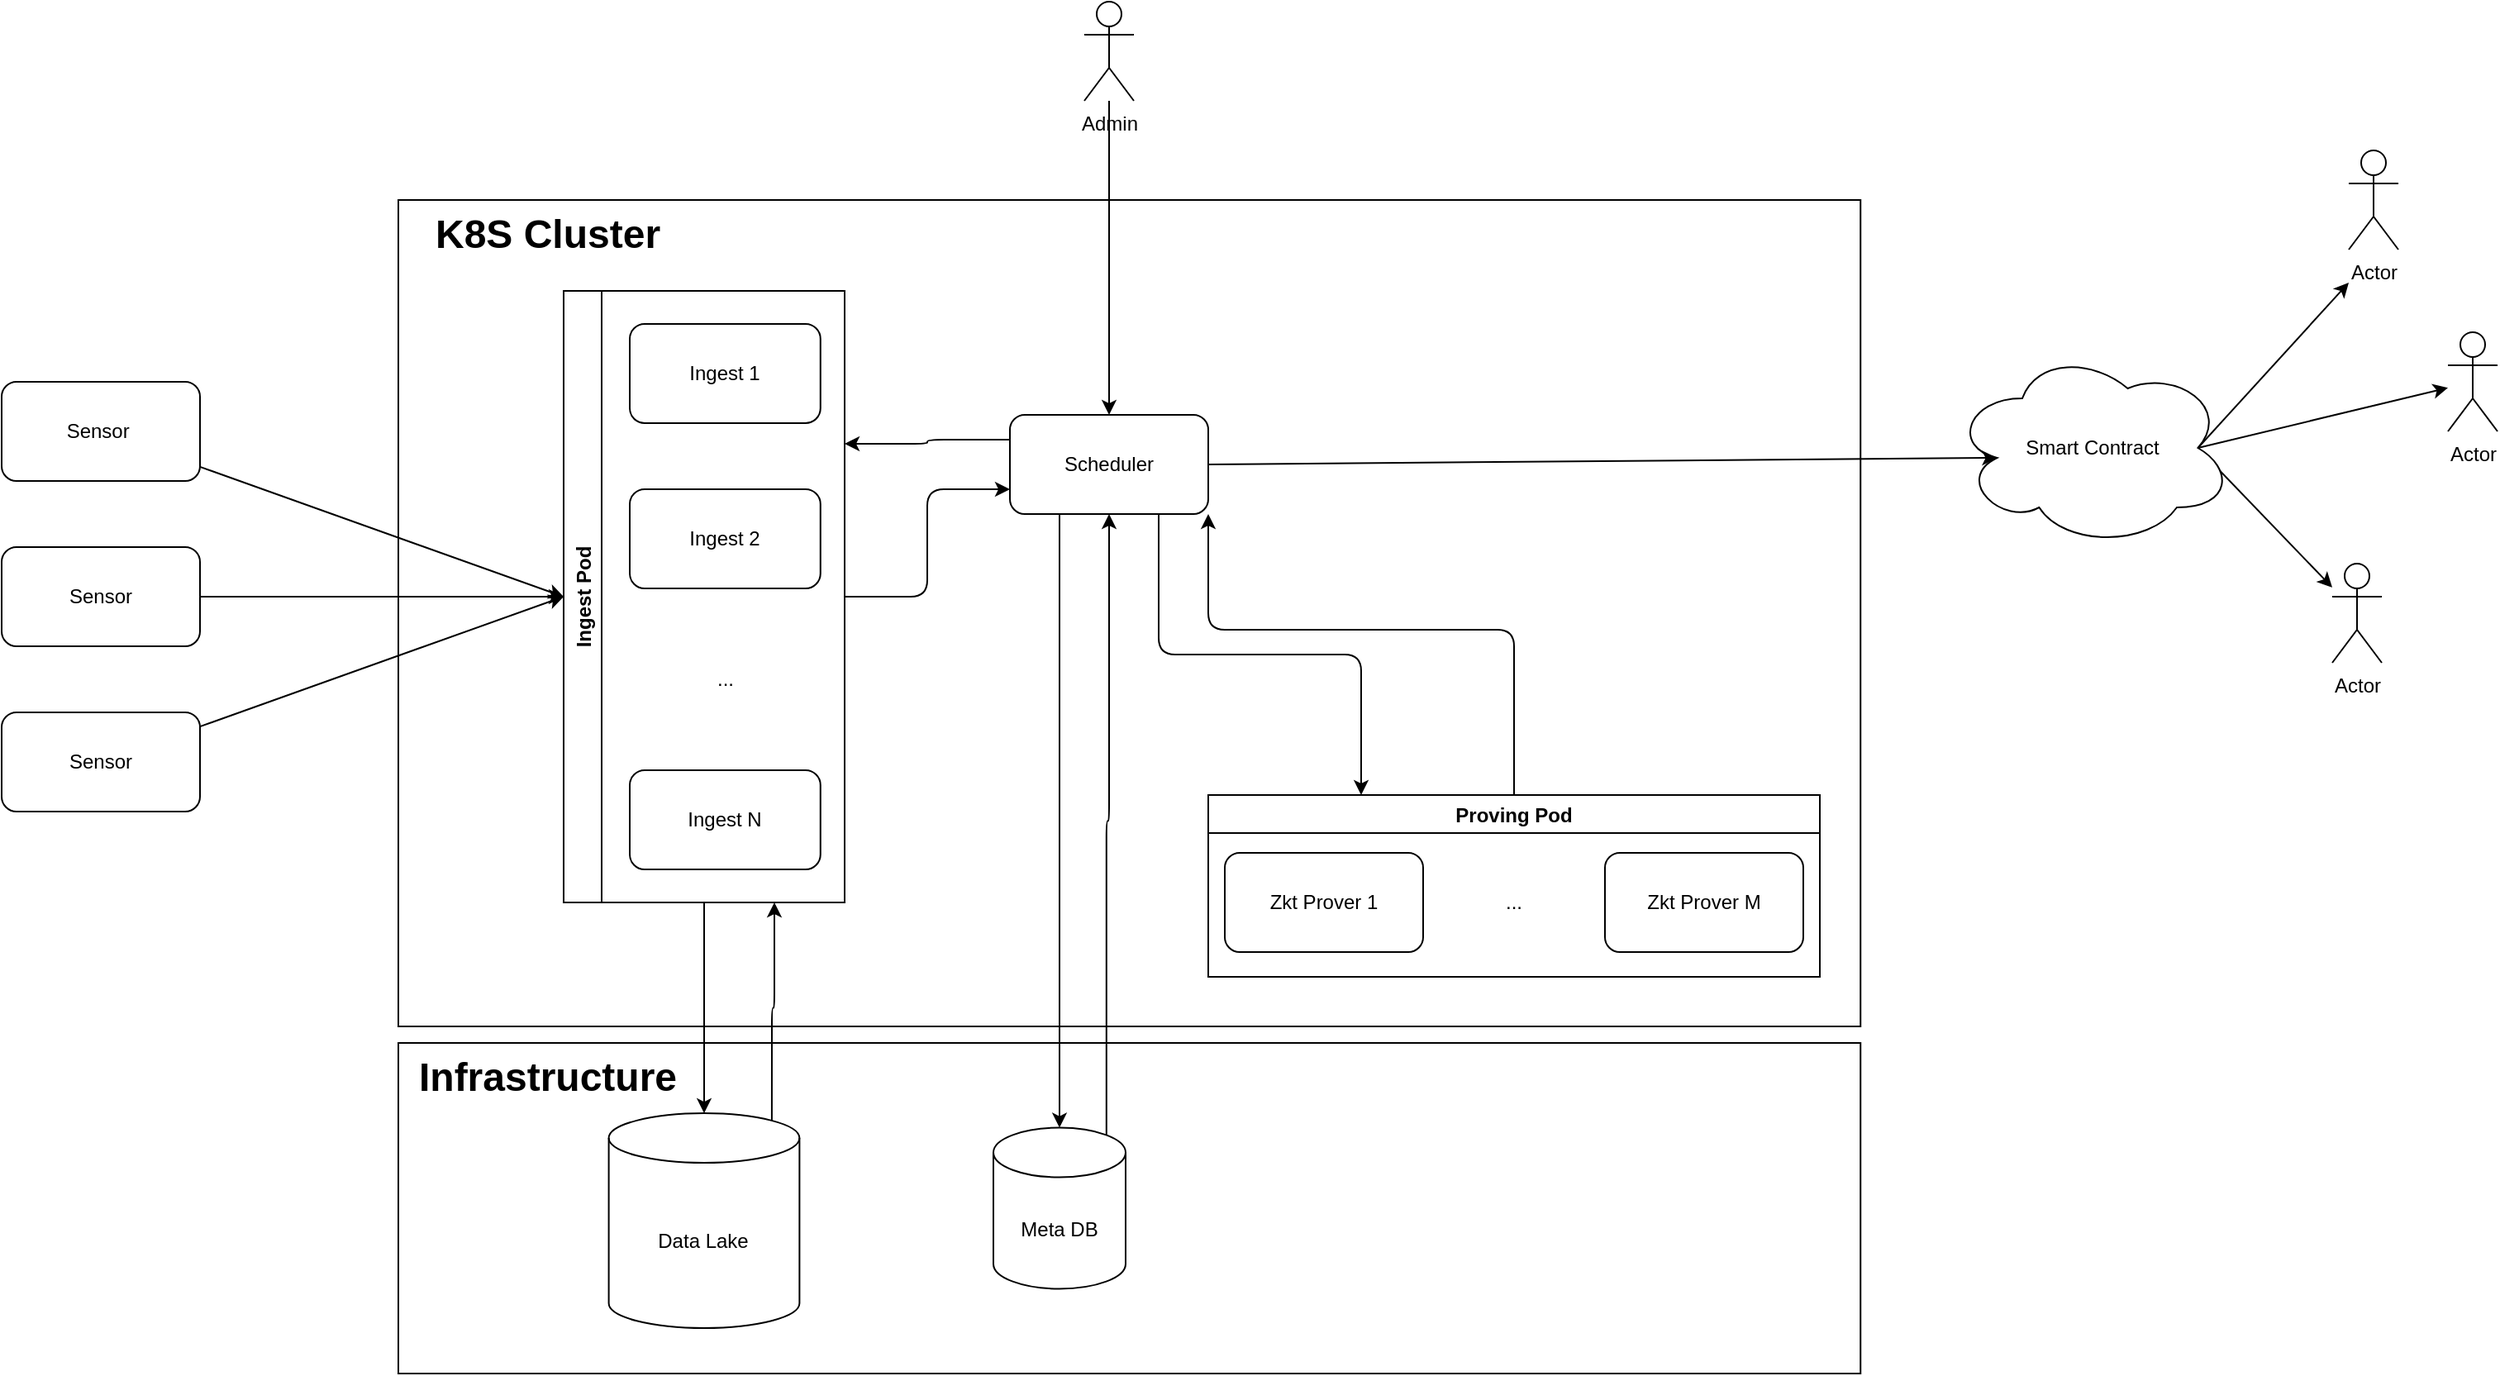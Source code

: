 <mxfile>
    <diagram id="fDlTkcSAq6EhD93O3-o5" name="Page-1">
        <mxGraphModel dx="722" dy="1060" grid="1" gridSize="10" guides="1" tooltips="1" connect="1" arrows="1" fold="1" page="1" pageScale="1" pageWidth="1654" pageHeight="1169" math="0" shadow="0">
            <root>
                <mxCell id="0"/>
                <mxCell id="1" parent="0"/>
                <mxCell id="114" value="" style="group" vertex="1" connectable="0" parent="1">
                    <mxGeometry x="330" y="710" width="884.62" height="200" as="geometry"/>
                </mxCell>
                <mxCell id="68" value="" style="rounded=0;whiteSpace=wrap;html=1;fillColor=none;align=left;" parent="114" vertex="1">
                    <mxGeometry width="884.62" height="200" as="geometry"/>
                </mxCell>
                <mxCell id="69" value="Infrastructure" style="text;strokeColor=none;fillColor=none;html=1;fontSize=24;fontStyle=1;verticalAlign=middle;align=center;fontFamily=Helvetica;fontColor=default;container=1;" parent="114" vertex="1">
                    <mxGeometry width="180.0" height="42.54" as="geometry"/>
                </mxCell>
                <mxCell id="19" value="Data Lake" style="shape=cylinder3;whiteSpace=wrap;html=1;boundedLbl=1;backgroundOutline=1;size=15;fontFamily=Helvetica;fontSize=12;fontColor=default;strokeColor=default;fillColor=default;" parent="114" vertex="1">
                    <mxGeometry x="127.305" y="42.54" width="115.385" height="130" as="geometry"/>
                </mxCell>
                <mxCell id="18" value="Meta DB" style="shape=cylinder3;whiteSpace=wrap;html=1;boundedLbl=1;backgroundOutline=1;size=15;fontFamily=Helvetica;fontSize=12;fontColor=default;strokeColor=default;fillColor=default;" parent="114" vertex="1">
                    <mxGeometry x="360" y="51.27" width="80" height="97.46" as="geometry"/>
                </mxCell>
                <mxCell id="113" value="" style="group" vertex="1" connectable="0" parent="1">
                    <mxGeometry x="330" y="200" width="884.62" height="500" as="geometry"/>
                </mxCell>
                <mxCell id="7" value="" style="rounded=0;whiteSpace=wrap;html=1;fillColor=none;align=left;" parent="113" vertex="1">
                    <mxGeometry width="884.62" height="500" as="geometry"/>
                </mxCell>
                <mxCell id="11" value="K8S Cluster" style="text;strokeColor=none;fillColor=none;html=1;fontSize=24;fontStyle=1;verticalAlign=middle;align=center;fontFamily=Helvetica;fontColor=default;container=1;" parent="113" vertex="1">
                    <mxGeometry width="180.0" height="42.54" as="geometry"/>
                </mxCell>
                <mxCell id="94" value="Scheduler" style="rounded=1;whiteSpace=wrap;html=1;" vertex="1" parent="113">
                    <mxGeometry x="370" y="130" width="120" height="60" as="geometry"/>
                </mxCell>
                <mxCell id="38" style="html=1;fontFamily=Helvetica;fontSize=12;fontColor=default;endArrow=classic;endFill=1;entryX=0;entryY=0.5;entryDx=0;entryDy=0;" parent="1" source="35" target="90" edge="1">
                    <mxGeometry relative="1" as="geometry">
                        <mxPoint x="397" y="330" as="targetPoint"/>
                    </mxGeometry>
                </mxCell>
                <mxCell id="35" value="Sensor&amp;nbsp;" style="rounded=1;whiteSpace=wrap;html=1;" parent="1" vertex="1">
                    <mxGeometry x="90" y="310" width="120" height="60" as="geometry"/>
                </mxCell>
                <mxCell id="39" style="edgeStyle=none;html=1;fontFamily=Helvetica;fontSize=12;fontColor=default;endArrow=classic;endFill=1;entryX=0;entryY=0.5;entryDx=0;entryDy=0;" parent="1" source="36" target="90" edge="1">
                    <mxGeometry relative="1" as="geometry">
                        <mxPoint x="396.923" y="330" as="targetPoint"/>
                    </mxGeometry>
                </mxCell>
                <mxCell id="36" value="Sensor" style="rounded=1;whiteSpace=wrap;html=1;" parent="1" vertex="1">
                    <mxGeometry x="90" y="410" width="120" height="60" as="geometry"/>
                </mxCell>
                <mxCell id="40" style="edgeStyle=none;html=1;fontFamily=Helvetica;fontSize=12;fontColor=default;endArrow=classic;endFill=1;entryX=0;entryY=0.5;entryDx=0;entryDy=0;" parent="1" source="37" target="90" edge="1">
                    <mxGeometry relative="1" as="geometry">
                        <mxPoint x="396.923" y="330" as="targetPoint"/>
                    </mxGeometry>
                </mxCell>
                <mxCell id="37" value="Sensor" style="rounded=1;whiteSpace=wrap;html=1;" parent="1" vertex="1">
                    <mxGeometry x="90" y="510" width="120" height="60" as="geometry"/>
                </mxCell>
                <mxCell id="48" style="edgeStyle=none;html=1;fontFamily=Helvetica;fontSize=12;fontColor=default;endArrow=classic;endFill=1;exitX=0.875;exitY=0.5;exitDx=0;exitDy=0;exitPerimeter=0;" parent="1" source="41" edge="1">
                    <mxGeometry relative="1" as="geometry">
                        <mxPoint x="1510" y="250" as="targetPoint"/>
                    </mxGeometry>
                </mxCell>
                <mxCell id="49" style="edgeStyle=none;html=1;fontFamily=Helvetica;fontSize=12;fontColor=default;endArrow=classic;endFill=1;exitX=0.875;exitY=0.5;exitDx=0;exitDy=0;exitPerimeter=0;" parent="1" source="41" target="45" edge="1">
                    <mxGeometry relative="1" as="geometry"/>
                </mxCell>
                <mxCell id="50" style="edgeStyle=none;html=1;exitX=0.875;exitY=0.5;exitDx=0;exitDy=0;exitPerimeter=0;fontFamily=Helvetica;fontSize=12;fontColor=default;endArrow=classic;endFill=1;" parent="1" source="41" target="47" edge="1">
                    <mxGeometry relative="1" as="geometry"/>
                </mxCell>
                <mxCell id="41" value="Smart Contract" style="ellipse;shape=cloud;whiteSpace=wrap;html=1;fontFamily=Helvetica;fontSize=12;fontColor=default;strokeColor=default;fillColor=default;" parent="1" vertex="1">
                    <mxGeometry x="1270" y="290" width="170" height="120" as="geometry"/>
                </mxCell>
                <mxCell id="43" style="edgeStyle=none;html=1;exitX=1;exitY=0.5;exitDx=0;exitDy=0;fontFamily=Helvetica;fontSize=12;fontColor=default;endArrow=classic;endFill=1;entryX=0.16;entryY=0.55;entryDx=0;entryDy=0;entryPerimeter=0;" parent="1" source="94" target="41" edge="1">
                    <mxGeometry relative="1" as="geometry">
                        <mxPoint x="1310" y="360" as="targetPoint"/>
                        <mxPoint x="1045.382" y="450" as="sourcePoint"/>
                    </mxGeometry>
                </mxCell>
                <mxCell id="44" value="Actor" style="shape=umlActor;verticalLabelPosition=bottom;verticalAlign=top;html=1;outlineConnect=0;fontFamily=Helvetica;fontSize=12;fontColor=default;strokeColor=default;fillColor=default;" parent="1" vertex="1">
                    <mxGeometry x="1510" y="170" width="30" height="60" as="geometry"/>
                </mxCell>
                <mxCell id="45" value="Actor" style="shape=umlActor;verticalLabelPosition=bottom;verticalAlign=top;html=1;outlineConnect=0;fontFamily=Helvetica;fontSize=12;fontColor=default;strokeColor=default;fillColor=default;" parent="1" vertex="1">
                    <mxGeometry x="1570" y="280" width="30" height="60" as="geometry"/>
                </mxCell>
                <mxCell id="47" value="Actor" style="shape=umlActor;verticalLabelPosition=bottom;verticalAlign=top;html=1;outlineConnect=0;fontFamily=Helvetica;fontSize=12;fontColor=default;strokeColor=default;fillColor=default;" parent="1" vertex="1">
                    <mxGeometry x="1500" y="420" width="30" height="60" as="geometry"/>
                </mxCell>
                <mxCell id="117" style="edgeStyle=orthogonalEdgeStyle;html=1;exitX=0.855;exitY=0;exitDx=0;exitDy=4.35;exitPerimeter=0;entryX=0.5;entryY=1;entryDx=0;entryDy=0;strokeColor=default;" edge="1" parent="1" source="18" target="94">
                    <mxGeometry relative="1" as="geometry"/>
                </mxCell>
                <mxCell id="91" value="" style="group" vertex="1" connectable="0" parent="1">
                    <mxGeometry x="430" y="255" width="170" height="370" as="geometry"/>
                </mxCell>
                <mxCell id="6" value="" style="group" parent="91" vertex="1" connectable="0">
                    <mxGeometry x="40.001" y="20" width="115.385" height="330" as="geometry"/>
                </mxCell>
                <mxCell id="2" value="Ingest 1" style="rounded=1;whiteSpace=wrap;html=1;" parent="6" vertex="1">
                    <mxGeometry width="115.385" height="60" as="geometry"/>
                </mxCell>
                <mxCell id="3" value="Ingest 2" style="rounded=1;whiteSpace=wrap;html=1;" parent="6" vertex="1">
                    <mxGeometry y="100" width="115.385" height="60" as="geometry"/>
                </mxCell>
                <mxCell id="4" value="Ingest N" style="rounded=1;whiteSpace=wrap;html=1;" parent="6" vertex="1">
                    <mxGeometry y="270" width="115.385" height="60" as="geometry"/>
                </mxCell>
                <mxCell id="5" value="..." style="text;html=1;strokeColor=none;fillColor=none;align=center;verticalAlign=middle;whiteSpace=wrap;rounded=0;" parent="6" vertex="1">
                    <mxGeometry x="28.846" y="200" width="57.692" height="30" as="geometry"/>
                </mxCell>
                <mxCell id="90" value="Ingest Pod" style="swimlane;horizontal=0;container=0;" vertex="1" parent="91">
                    <mxGeometry width="170" height="370" as="geometry"/>
                </mxCell>
                <mxCell id="118" style="edgeStyle=orthogonalEdgeStyle;html=1;exitX=0.25;exitY=1;exitDx=0;exitDy=0;entryX=0.5;entryY=0;entryDx=0;entryDy=0;entryPerimeter=0;strokeColor=default;" edge="1" parent="1" source="94" target="18">
                    <mxGeometry relative="1" as="geometry"/>
                </mxCell>
                <mxCell id="119" style="edgeStyle=orthogonalEdgeStyle;html=1;exitX=0.75;exitY=1;exitDx=0;exitDy=0;entryX=0.25;entryY=0;entryDx=0;entryDy=0;strokeColor=default;" edge="1" parent="1" source="94" target="99">
                    <mxGeometry relative="1" as="geometry"/>
                </mxCell>
                <mxCell id="123" style="edgeStyle=orthogonalEdgeStyle;html=1;exitX=0;exitY=0.25;exitDx=0;exitDy=0;entryX=1;entryY=0.25;entryDx=0;entryDy=0;strokeColor=default;" edge="1" parent="1" source="94" target="90">
                    <mxGeometry relative="1" as="geometry"/>
                </mxCell>
                <mxCell id="120" style="edgeStyle=orthogonalEdgeStyle;html=1;exitX=0.5;exitY=0;exitDx=0;exitDy=0;entryX=1;entryY=1;entryDx=0;entryDy=0;strokeColor=default;" edge="1" parent="1" source="99" target="94">
                    <mxGeometry relative="1" as="geometry">
                        <Array as="points">
                            <mxPoint x="1005" y="460"/>
                            <mxPoint x="820" y="460"/>
                        </Array>
                    </mxGeometry>
                </mxCell>
                <mxCell id="99" value="Proving Pod" style="swimlane;" vertex="1" parent="1">
                    <mxGeometry x="820" y="560" width="370" height="110" as="geometry"/>
                </mxCell>
                <mxCell id="100" value="Zkt Prover 1" style="rounded=1;whiteSpace=wrap;html=1;" vertex="1" parent="99">
                    <mxGeometry x="10" y="35" width="120" height="60" as="geometry"/>
                </mxCell>
                <mxCell id="102" value="Zkt Prover M" style="rounded=1;whiteSpace=wrap;html=1;" vertex="1" parent="99">
                    <mxGeometry x="240" y="35" width="120" height="60" as="geometry"/>
                </mxCell>
                <mxCell id="110" value="..." style="text;html=1;strokeColor=none;fillColor=none;align=center;verticalAlign=middle;whiteSpace=wrap;rounded=0;" vertex="1" parent="99">
                    <mxGeometry x="156.157" y="50" width="57.692" height="30" as="geometry"/>
                </mxCell>
                <mxCell id="101" style="edgeStyle=orthogonalEdgeStyle;html=1;exitX=1;exitY=0.5;exitDx=0;exitDy=0;entryX=0;entryY=0.75;entryDx=0;entryDy=0;" edge="1" parent="1" source="90" target="94">
                    <mxGeometry relative="1" as="geometry"/>
                </mxCell>
                <mxCell id="115" style="edgeStyle=orthogonalEdgeStyle;html=1;exitX=0.5;exitY=1;exitDx=0;exitDy=0;entryX=0.5;entryY=0;entryDx=0;entryDy=0;entryPerimeter=0;strokeColor=default;" edge="1" parent="1" source="90" target="19">
                    <mxGeometry relative="1" as="geometry"/>
                </mxCell>
                <mxCell id="116" style="edgeStyle=orthogonalEdgeStyle;html=1;exitX=0.855;exitY=0;exitDx=0;exitDy=4.35;exitPerimeter=0;entryX=0.75;entryY=1;entryDx=0;entryDy=0;strokeColor=default;" edge="1" parent="1" source="19" target="90">
                    <mxGeometry relative="1" as="geometry"/>
                </mxCell>
                <mxCell id="122" style="edgeStyle=orthogonalEdgeStyle;html=1;entryX=0.5;entryY=0;entryDx=0;entryDy=0;strokeColor=default;" edge="1" parent="1" source="121" target="94">
                    <mxGeometry relative="1" as="geometry"/>
                </mxCell>
                <mxCell id="121" value="Admin" style="shape=umlActor;verticalLabelPosition=bottom;verticalAlign=top;html=1;outlineConnect=0;fontFamily=Helvetica;fontSize=12;fontColor=default;strokeColor=default;fillColor=default;" vertex="1" parent="1">
                    <mxGeometry x="745" y="80" width="30" height="60" as="geometry"/>
                </mxCell>
            </root>
        </mxGraphModel>
    </diagram>
</mxfile>